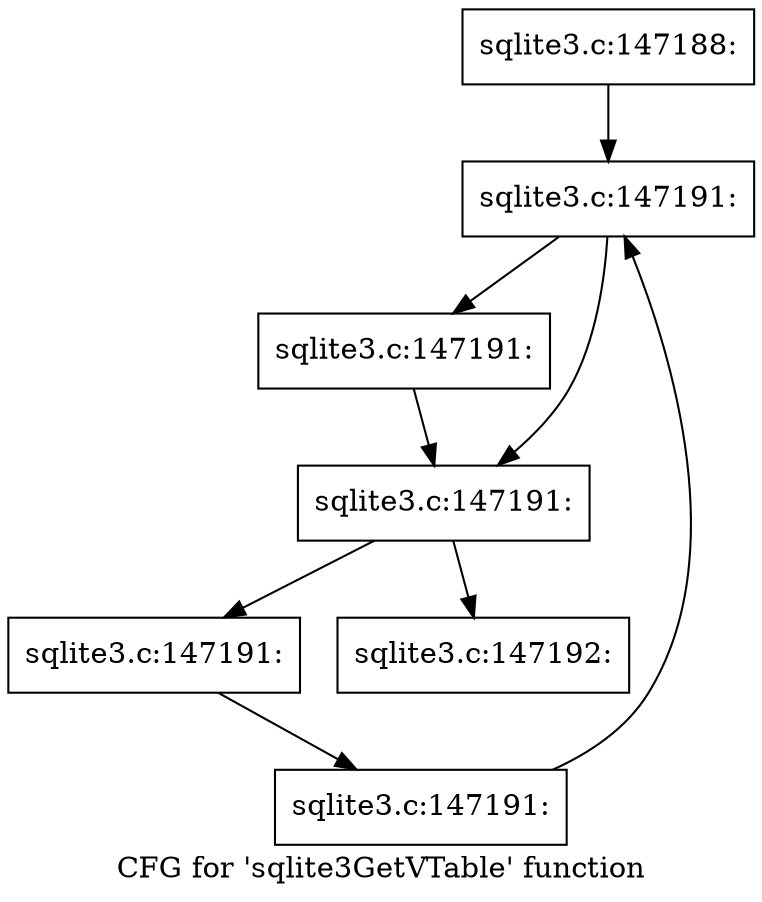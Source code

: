 digraph "CFG for 'sqlite3GetVTable' function" {
	label="CFG for 'sqlite3GetVTable' function";

	Node0x55c0f85137e0 [shape=record,label="{sqlite3.c:147188:}"];
	Node0x55c0f85137e0 -> Node0x55c0f852d540;
	Node0x55c0f852d540 [shape=record,label="{sqlite3.c:147191:}"];
	Node0x55c0f852d540 -> Node0x55c0f852d830;
	Node0x55c0f852d540 -> Node0x55c0f852d7e0;
	Node0x55c0f852d830 [shape=record,label="{sqlite3.c:147191:}"];
	Node0x55c0f852d830 -> Node0x55c0f852d7e0;
	Node0x55c0f852d7e0 [shape=record,label="{sqlite3.c:147191:}"];
	Node0x55c0f852d7e0 -> Node0x55c0f852d760;
	Node0x55c0f852d7e0 -> Node0x55c0f852d110;
	Node0x55c0f852d760 [shape=record,label="{sqlite3.c:147191:}"];
	Node0x55c0f852d760 -> Node0x55c0f852d6d0;
	Node0x55c0f852d6d0 [shape=record,label="{sqlite3.c:147191:}"];
	Node0x55c0f852d6d0 -> Node0x55c0f852d540;
	Node0x55c0f852d110 [shape=record,label="{sqlite3.c:147192:}"];
}
